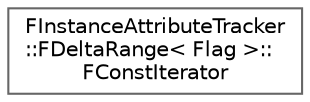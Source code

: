 digraph "Graphical Class Hierarchy"
{
 // INTERACTIVE_SVG=YES
 // LATEX_PDF_SIZE
  bgcolor="transparent";
  edge [fontname=Helvetica,fontsize=10,labelfontname=Helvetica,labelfontsize=10];
  node [fontname=Helvetica,fontsize=10,shape=box,height=0.2,width=0.4];
  rankdir="LR";
  Node0 [id="Node000000",label="FInstanceAttributeTracker\l::FDeltaRange\< Flag \>::\lFConstIterator",height=0.2,width=0.4,color="grey40", fillcolor="white", style="filled",URL="$d2/d61/structFInstanceAttributeTracker_1_1FDeltaRange_1_1FConstIterator.html",tooltip="Iterator for traversing the range of Items that need update."];
}
